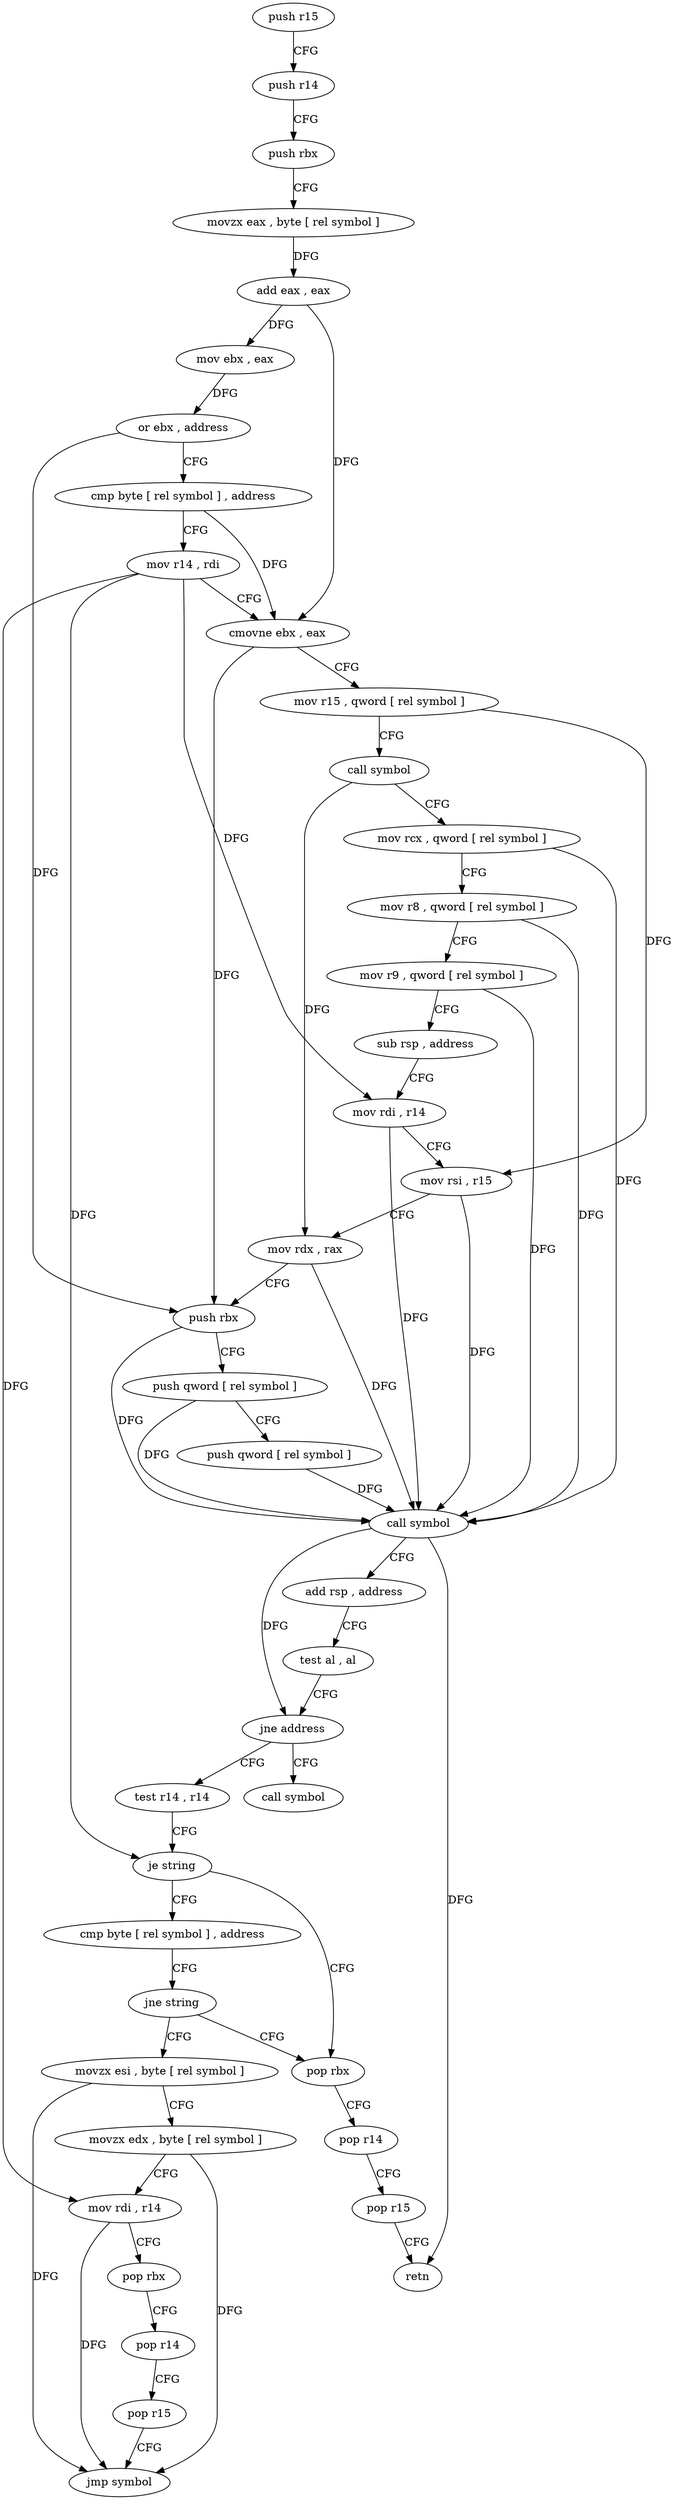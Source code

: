 digraph "func" {
"4217808" [label = "push r15" ]
"4217810" [label = "push r14" ]
"4217812" [label = "push rbx" ]
"4217813" [label = "movzx eax , byte [ rel symbol ]" ]
"4217820" [label = "add eax , eax" ]
"4217822" [label = "mov ebx , eax" ]
"4217824" [label = "or ebx , address" ]
"4217827" [label = "cmp byte [ rel symbol ] , address" ]
"4217834" [label = "mov r14 , rdi" ]
"4217837" [label = "cmovne ebx , eax" ]
"4217840" [label = "mov r15 , qword [ rel symbol ]" ]
"4217847" [label = "call symbol" ]
"4217852" [label = "mov rcx , qword [ rel symbol ]" ]
"4217859" [label = "mov r8 , qword [ rel symbol ]" ]
"4217866" [label = "mov r9 , qword [ rel symbol ]" ]
"4217873" [label = "sub rsp , address" ]
"4217877" [label = "mov rdi , r14" ]
"4217880" [label = "mov rsi , r15" ]
"4217883" [label = "mov rdx , rax" ]
"4217886" [label = "push rbx" ]
"4217887" [label = "push qword [ rel symbol ]" ]
"4217893" [label = "push qword [ rel symbol ]" ]
"4217899" [label = "call symbol" ]
"4217904" [label = "add rsp , address" ]
"4217908" [label = "test al , al" ]
"4217910" [label = "jne address" ]
"4217917" [label = "test r14 , r14" ]
"4217912" [label = "call symbol" ]
"4217920" [label = "je string" ]
"4217958" [label = "pop rbx" ]
"4217922" [label = "cmp byte [ rel symbol ] , address" ]
"4217959" [label = "pop r14" ]
"4217961" [label = "pop r15" ]
"4217963" [label = "retn" ]
"4217929" [label = "jne string" ]
"4217931" [label = "movzx esi , byte [ rel symbol ]" ]
"4217938" [label = "movzx edx , byte [ rel symbol ]" ]
"4217945" [label = "mov rdi , r14" ]
"4217948" [label = "pop rbx" ]
"4217949" [label = "pop r14" ]
"4217951" [label = "pop r15" ]
"4217953" [label = "jmp symbol" ]
"4217808" -> "4217810" [ label = "CFG" ]
"4217810" -> "4217812" [ label = "CFG" ]
"4217812" -> "4217813" [ label = "CFG" ]
"4217813" -> "4217820" [ label = "DFG" ]
"4217820" -> "4217822" [ label = "DFG" ]
"4217820" -> "4217837" [ label = "DFG" ]
"4217822" -> "4217824" [ label = "DFG" ]
"4217824" -> "4217827" [ label = "CFG" ]
"4217824" -> "4217886" [ label = "DFG" ]
"4217827" -> "4217834" [ label = "CFG" ]
"4217827" -> "4217837" [ label = "DFG" ]
"4217834" -> "4217837" [ label = "CFG" ]
"4217834" -> "4217877" [ label = "DFG" ]
"4217834" -> "4217920" [ label = "DFG" ]
"4217834" -> "4217945" [ label = "DFG" ]
"4217837" -> "4217840" [ label = "CFG" ]
"4217837" -> "4217886" [ label = "DFG" ]
"4217840" -> "4217847" [ label = "CFG" ]
"4217840" -> "4217880" [ label = "DFG" ]
"4217847" -> "4217852" [ label = "CFG" ]
"4217847" -> "4217883" [ label = "DFG" ]
"4217852" -> "4217859" [ label = "CFG" ]
"4217852" -> "4217899" [ label = "DFG" ]
"4217859" -> "4217866" [ label = "CFG" ]
"4217859" -> "4217899" [ label = "DFG" ]
"4217866" -> "4217873" [ label = "CFG" ]
"4217866" -> "4217899" [ label = "DFG" ]
"4217873" -> "4217877" [ label = "CFG" ]
"4217877" -> "4217880" [ label = "CFG" ]
"4217877" -> "4217899" [ label = "DFG" ]
"4217880" -> "4217883" [ label = "CFG" ]
"4217880" -> "4217899" [ label = "DFG" ]
"4217883" -> "4217886" [ label = "CFG" ]
"4217883" -> "4217899" [ label = "DFG" ]
"4217886" -> "4217887" [ label = "CFG" ]
"4217886" -> "4217899" [ label = "DFG" ]
"4217887" -> "4217893" [ label = "CFG" ]
"4217887" -> "4217899" [ label = "DFG" ]
"4217893" -> "4217899" [ label = "DFG" ]
"4217899" -> "4217904" [ label = "CFG" ]
"4217899" -> "4217910" [ label = "DFG" ]
"4217899" -> "4217963" [ label = "DFG" ]
"4217904" -> "4217908" [ label = "CFG" ]
"4217908" -> "4217910" [ label = "CFG" ]
"4217910" -> "4217917" [ label = "CFG" ]
"4217910" -> "4217912" [ label = "CFG" ]
"4217917" -> "4217920" [ label = "CFG" ]
"4217920" -> "4217958" [ label = "CFG" ]
"4217920" -> "4217922" [ label = "CFG" ]
"4217958" -> "4217959" [ label = "CFG" ]
"4217922" -> "4217929" [ label = "CFG" ]
"4217959" -> "4217961" [ label = "CFG" ]
"4217961" -> "4217963" [ label = "CFG" ]
"4217929" -> "4217958" [ label = "CFG" ]
"4217929" -> "4217931" [ label = "CFG" ]
"4217931" -> "4217938" [ label = "CFG" ]
"4217931" -> "4217953" [ label = "DFG" ]
"4217938" -> "4217945" [ label = "CFG" ]
"4217938" -> "4217953" [ label = "DFG" ]
"4217945" -> "4217948" [ label = "CFG" ]
"4217945" -> "4217953" [ label = "DFG" ]
"4217948" -> "4217949" [ label = "CFG" ]
"4217949" -> "4217951" [ label = "CFG" ]
"4217951" -> "4217953" [ label = "CFG" ]
}
